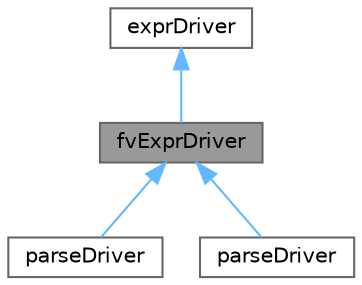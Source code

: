 digraph "fvExprDriver"
{
 // LATEX_PDF_SIZE
  bgcolor="transparent";
  edge [fontname=Helvetica,fontsize=10,labelfontname=Helvetica,labelfontsize=10];
  node [fontname=Helvetica,fontsize=10,shape=box,height=0.2,width=0.4];
  Node1 [id="Node000001",label="fvExprDriver",height=0.2,width=0.4,color="gray40", fillcolor="grey60", style="filled", fontcolor="black",tooltip="Base driver for parsing value expressions associated with an fvMesh."];
  Node2 -> Node1 [id="edge1_Node000001_Node000002",dir="back",color="steelblue1",style="solid",tooltip=" "];
  Node2 [id="Node000002",label="exprDriver",height=0.2,width=0.4,color="gray40", fillcolor="white", style="filled",URL="$classFoam_1_1expressions_1_1exprDriver.html",tooltip="Base driver for parsing (field) values."];
  Node1 -> Node3 [id="edge2_Node000001_Node000003",dir="back",color="steelblue1",style="solid",tooltip=" "];
  Node3 [id="Node000003",label="parseDriver",height=0.2,width=0.4,color="gray40", fillcolor="white", style="filled",URL="$classFoam_1_1expressions_1_1patchExpr_1_1parseDriver.html",tooltip="Driver for patch expressions."];
  Node1 -> Node4 [id="edge3_Node000001_Node000004",dir="back",color="steelblue1",style="solid",tooltip=" "];
  Node4 [id="Node000004",label="parseDriver",height=0.2,width=0.4,color="gray40", fillcolor="white", style="filled",URL="$classFoam_1_1expressions_1_1volumeExpr_1_1parseDriver.html",tooltip="Driver for volume, surface, point field expressions."];
}
